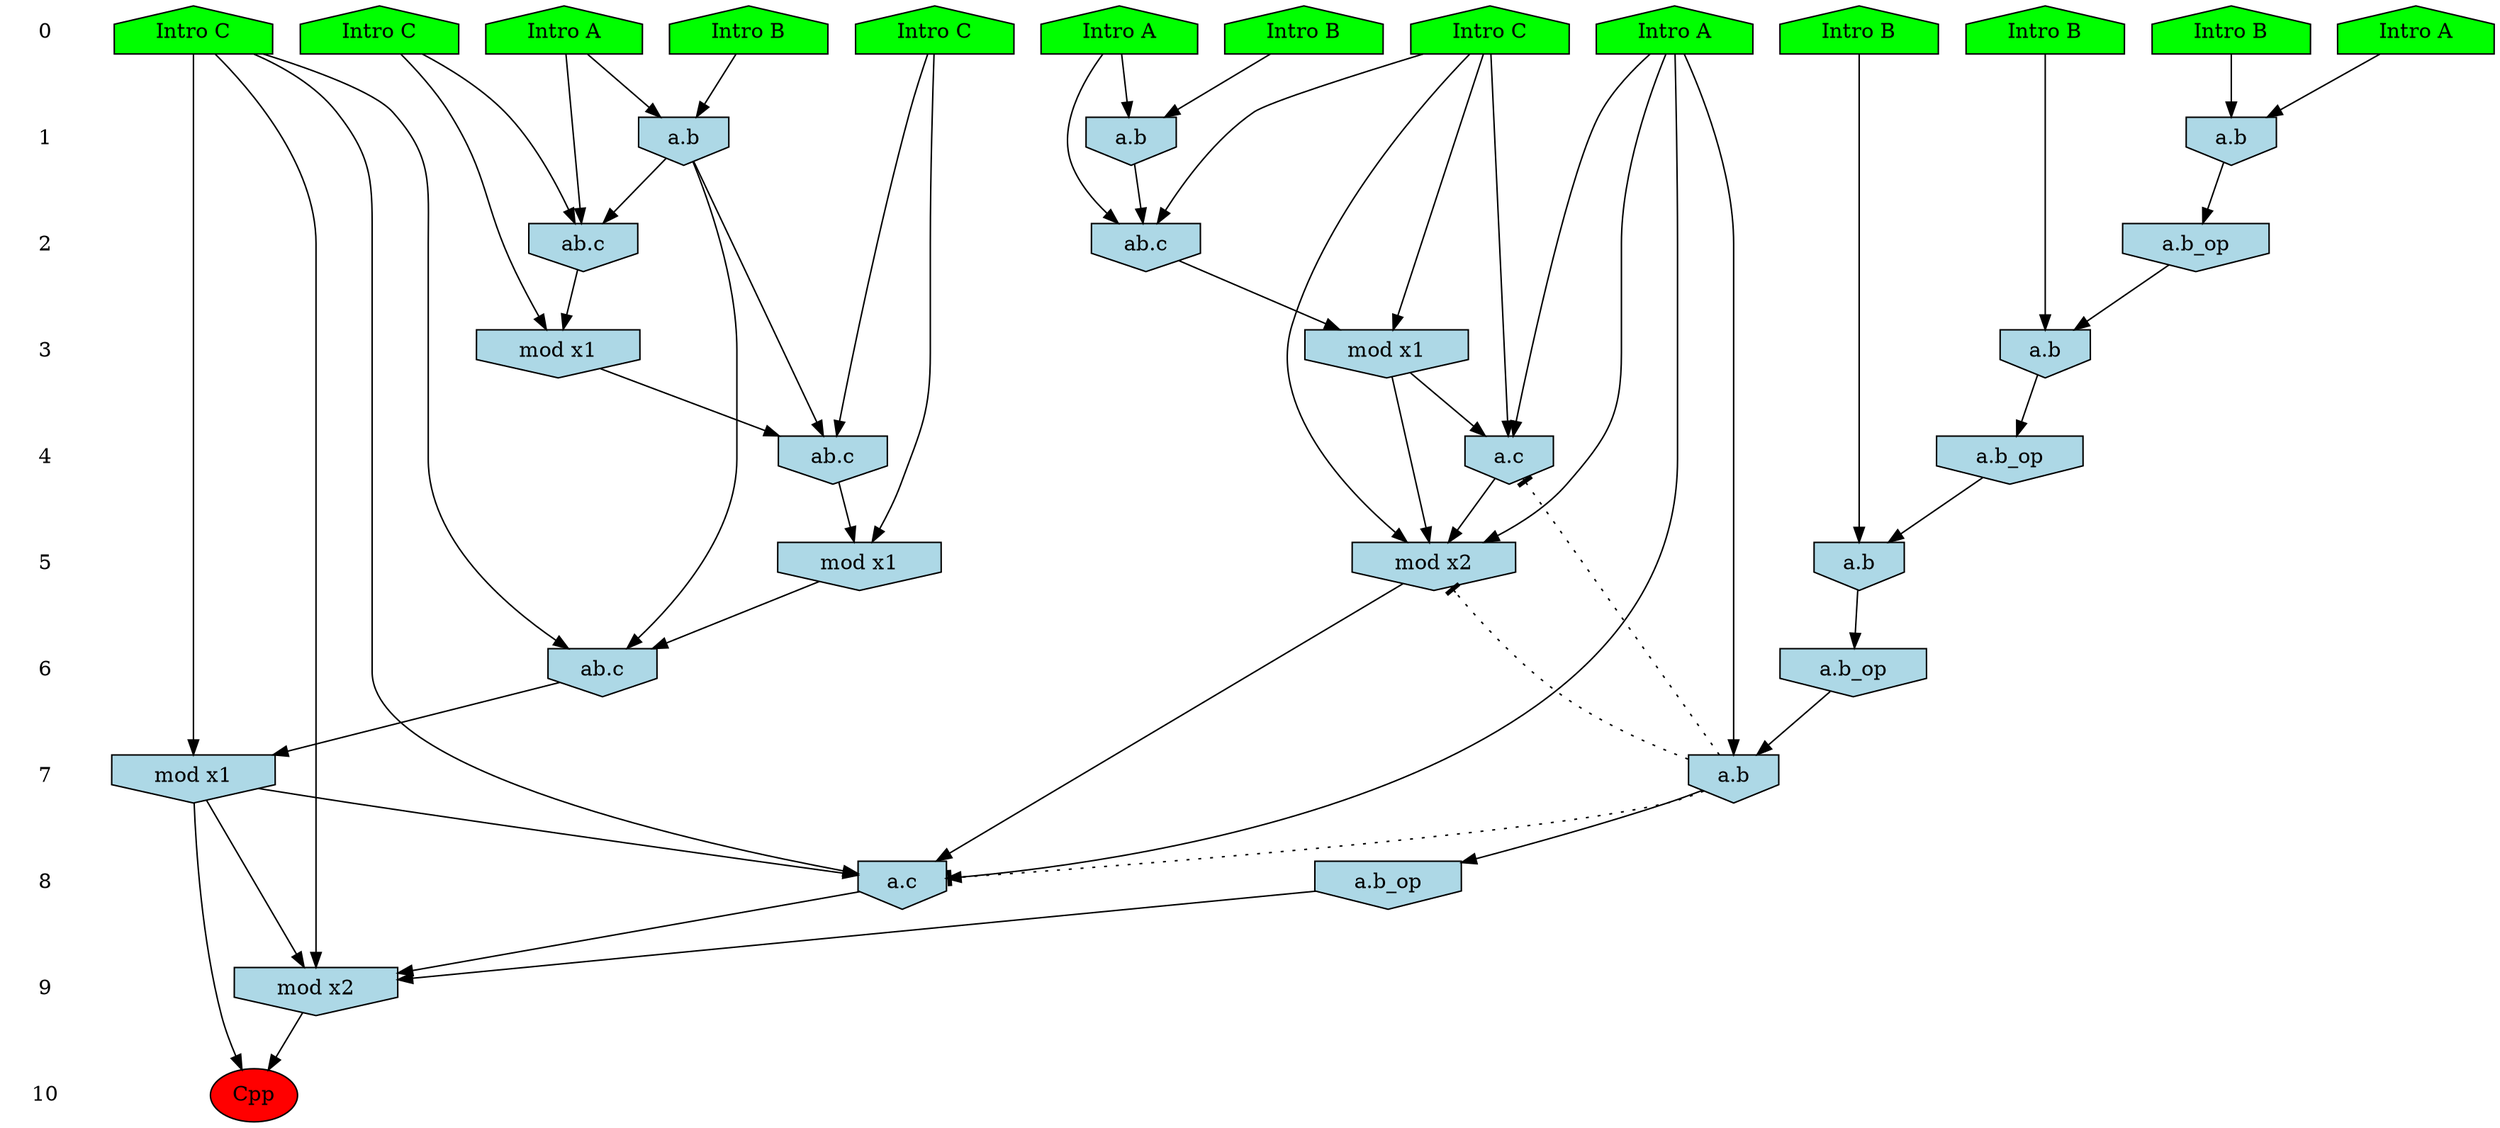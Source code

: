 /* Compression of 1 causal flows obtained in average at 1.868601E+01 t.u */
/* Compressed causal flows were: [3371] */
digraph G{
 ranksep=.5 ; 
{ rank = same ; "0" [shape=plaintext] ; node_1 [label ="Intro A", shape=house, style=filled, fillcolor=green] ;
node_2 [label ="Intro A", shape=house, style=filled, fillcolor=green] ;
node_3 [label ="Intro B", shape=house, style=filled, fillcolor=green] ;
node_4 [label ="Intro B", shape=house, style=filled, fillcolor=green] ;
node_5 [label ="Intro A", shape=house, style=filled, fillcolor=green] ;
node_6 [label ="Intro B", shape=house, style=filled, fillcolor=green] ;
node_7 [label ="Intro A", shape=house, style=filled, fillcolor=green] ;
node_8 [label ="Intro B", shape=house, style=filled, fillcolor=green] ;
node_9 [label ="Intro B", shape=house, style=filled, fillcolor=green] ;
node_10 [label ="Intro C", shape=house, style=filled, fillcolor=green] ;
node_11 [label ="Intro C", shape=house, style=filled, fillcolor=green] ;
node_12 [label ="Intro C", shape=house, style=filled, fillcolor=green] ;
node_13 [label ="Intro C", shape=house, style=filled, fillcolor=green] ;
}
{ rank = same ; "1" [shape=plaintext] ; node_14 [label="a.b", shape=invhouse, style=filled, fillcolor = lightblue] ;
node_15 [label="a.b", shape=invhouse, style=filled, fillcolor = lightblue] ;
node_17 [label="a.b", shape=invhouse, style=filled, fillcolor = lightblue] ;
}
{ rank = same ; "2" [shape=plaintext] ; node_16 [label="ab.c", shape=invhouse, style=filled, fillcolor = lightblue] ;
node_18 [label="ab.c", shape=invhouse, style=filled, fillcolor = lightblue] ;
node_24 [label="a.b_op", shape=invhouse, style=filled, fillcolor = lightblue] ;
}
{ rank = same ; "3" [shape=plaintext] ; node_19 [label="mod x1", shape=invhouse, style=filled, fillcolor = lightblue] ;
node_21 [label="mod x1", shape=invhouse, style=filled, fillcolor = lightblue] ;
node_25 [label="a.b", shape=invhouse, style=filled, fillcolor = lightblue] ;
}
{ rank = same ; "4" [shape=plaintext] ; node_20 [label="ab.c", shape=invhouse, style=filled, fillcolor = lightblue] ;
node_27 [label="a.c", shape=invhouse, style=filled, fillcolor = lightblue] ;
node_29 [label="a.b_op", shape=invhouse, style=filled, fillcolor = lightblue] ;
}
{ rank = same ; "5" [shape=plaintext] ; node_22 [label="mod x1", shape=invhouse, style=filled, fillcolor = lightblue] ;
node_28 [label="mod x2", shape=invhouse, style=filled, fillcolor = lightblue] ;
node_30 [label="a.b", shape=invhouse, style=filled, fillcolor = lightblue] ;
}
{ rank = same ; "6" [shape=plaintext] ; node_23 [label="ab.c", shape=invhouse, style=filled, fillcolor = lightblue] ;
node_31 [label="a.b_op", shape=invhouse, style=filled, fillcolor = lightblue] ;
}
{ rank = same ; "7" [shape=plaintext] ; node_26 [label="mod x1", shape=invhouse, style=filled, fillcolor = lightblue] ;
node_33 [label="a.b", shape=invhouse, style=filled, fillcolor = lightblue] ;
}
{ rank = same ; "8" [shape=plaintext] ; node_32 [label="a.c", shape=invhouse, style=filled, fillcolor = lightblue] ;
node_34 [label="a.b_op", shape=invhouse, style=filled, fillcolor = lightblue] ;
}
{ rank = same ; "9" [shape=plaintext] ; node_35 [label="mod x2", shape=invhouse, style=filled, fillcolor = lightblue] ;
}
{ rank = same ; "10" [shape=plaintext] ; node_36 [label ="Cpp", style=filled, fillcolor=red] ;
}
"0" -> "1" [style="invis"]; 
"1" -> "2" [style="invis"]; 
"2" -> "3" [style="invis"]; 
"3" -> "4" [style="invis"]; 
"4" -> "5" [style="invis"]; 
"5" -> "6" [style="invis"]; 
"6" -> "7" [style="invis"]; 
"7" -> "8" [style="invis"]; 
"8" -> "9" [style="invis"]; 
"9" -> "10" [style="invis"]; 
node_2 -> node_14
node_3 -> node_14
node_7 -> node_15
node_9 -> node_15
node_7 -> node_16
node_13 -> node_16
node_15 -> node_16
node_1 -> node_17
node_6 -> node_17
node_1 -> node_18
node_10 -> node_18
node_17 -> node_18
node_13 -> node_19
node_16 -> node_19
node_11 -> node_20
node_15 -> node_20
node_19 -> node_20
node_10 -> node_21
node_18 -> node_21
node_11 -> node_22
node_20 -> node_22
node_12 -> node_23
node_15 -> node_23
node_22 -> node_23
node_14 -> node_24
node_8 -> node_25
node_24 -> node_25
node_12 -> node_26
node_23 -> node_26
node_5 -> node_27
node_10 -> node_27
node_21 -> node_27
node_5 -> node_28
node_10 -> node_28
node_21 -> node_28
node_27 -> node_28
node_25 -> node_29
node_4 -> node_30
node_29 -> node_30
node_30 -> node_31
node_5 -> node_32
node_12 -> node_32
node_26 -> node_32
node_28 -> node_32
node_5 -> node_33
node_31 -> node_33
node_33 -> node_34
node_12 -> node_35
node_26 -> node_35
node_32 -> node_35
node_34 -> node_35
node_26 -> node_36
node_35 -> node_36
node_33 -> node_32 [style=dotted, arrowhead = tee] 
node_33 -> node_28 [style=dotted, arrowhead = tee] 
node_33 -> node_27 [style=dotted, arrowhead = tee] 
}
/*
 Dot generation time: 0.000694
*/